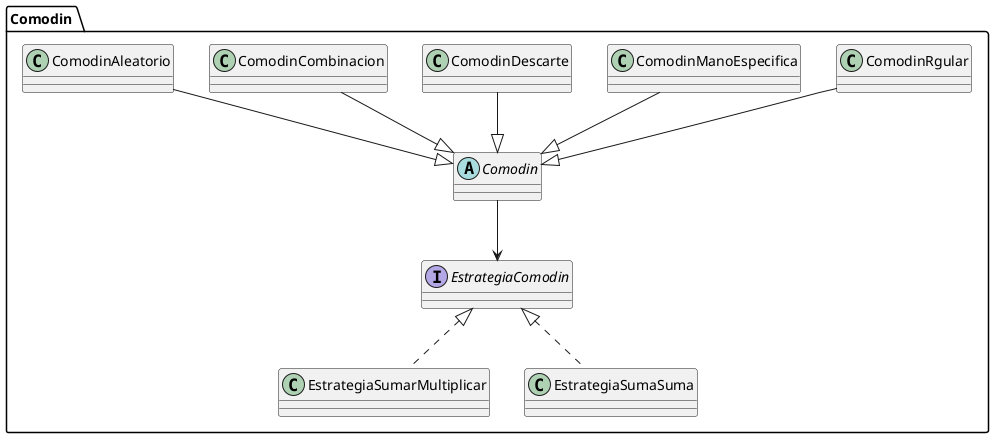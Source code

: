 @startuml Diagrama Paquetes Comodin

package "Comodin " {
    abstract Comodin
    class ComodinAleatorio
    class ComodinCombinacion
    class ComodinDescarte
    class ComodinManoEspecifica
    class ComodinRgular
    interface EstrategiaComodin
    class EstrategiaSumarMultiplicar
    class EstrategiaSumaSuma
}

Comodin <|-up- ComodinAleatorio
Comodin <|-up- ComodinCombinacion
Comodin <|-up- ComodinDescarte
Comodin <|-up- ComodinManoEspecifica
Comodin <|-up- ComodinRgular
Comodin -down-> EstrategiaComodin
EstrategiaComodin <|.. EstrategiaSumarMultiplicar
EstrategiaComodin <|.. EstrategiaSumaSuma

@enduml